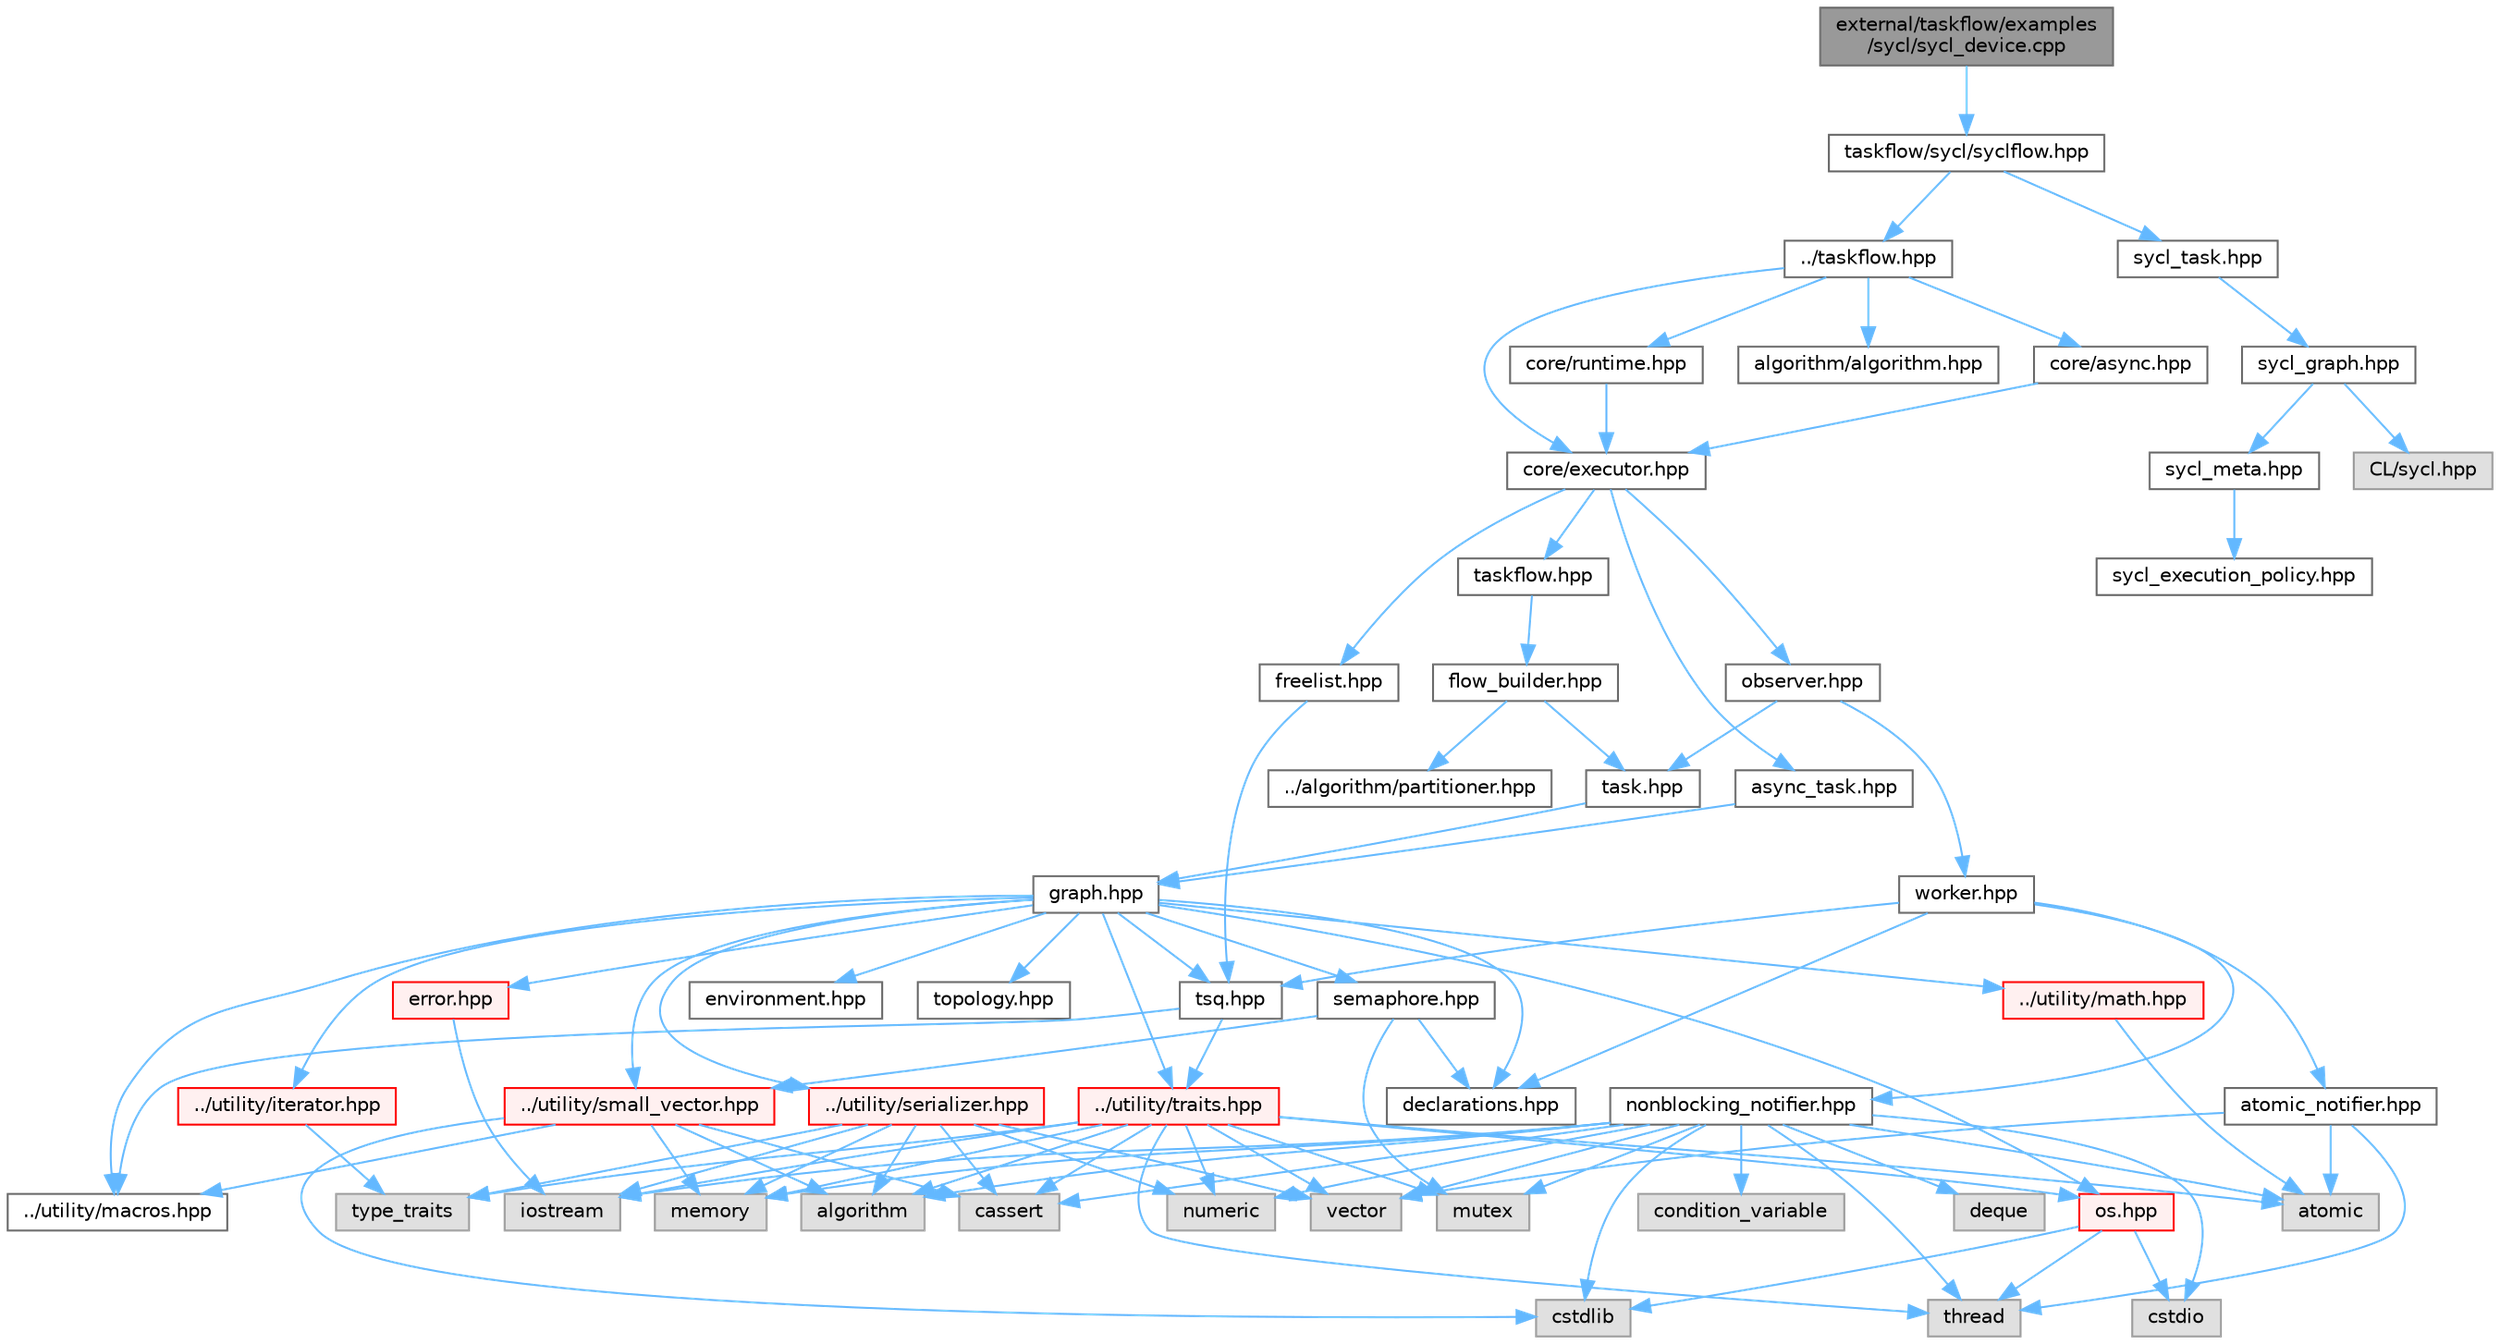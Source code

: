 digraph "external/taskflow/examples/sycl/sycl_device.cpp"
{
 // LATEX_PDF_SIZE
  bgcolor="transparent";
  edge [fontname=Helvetica,fontsize=10,labelfontname=Helvetica,labelfontsize=10];
  node [fontname=Helvetica,fontsize=10,shape=box,height=0.2,width=0.4];
  Node1 [id="Node000001",label="external/taskflow/examples\l/sycl/sycl_device.cpp",height=0.2,width=0.4,color="gray40", fillcolor="grey60", style="filled", fontcolor="black",tooltip=" "];
  Node1 -> Node2 [id="edge93_Node000001_Node000002",color="steelblue1",style="solid",tooltip=" "];
  Node2 [id="Node000002",label="taskflow/sycl/syclflow.hpp",height=0.2,width=0.4,color="grey40", fillcolor="white", style="filled",URL="$syclflow_8hpp.html",tooltip="main syclFlow include file"];
  Node2 -> Node3 [id="edge94_Node000002_Node000003",color="steelblue1",style="solid",tooltip=" "];
  Node3 [id="Node000003",label="../taskflow.hpp",height=0.2,width=0.4,color="grey40", fillcolor="white", style="filled",URL="$taskflow_8hpp.html",tooltip="main taskflow include file"];
  Node3 -> Node4 [id="edge95_Node000003_Node000004",color="steelblue1",style="solid",tooltip=" "];
  Node4 [id="Node000004",label="core/executor.hpp",height=0.2,width=0.4,color="grey40", fillcolor="white", style="filled",URL="$executor_8hpp.html",tooltip="executor include file"];
  Node4 -> Node5 [id="edge96_Node000004_Node000005",color="steelblue1",style="solid",tooltip=" "];
  Node5 [id="Node000005",label="observer.hpp",height=0.2,width=0.4,color="grey40", fillcolor="white", style="filled",URL="$observer_8hpp.html",tooltip="observer include file"];
  Node5 -> Node6 [id="edge97_Node000005_Node000006",color="steelblue1",style="solid",tooltip=" "];
  Node6 [id="Node000006",label="task.hpp",height=0.2,width=0.4,color="grey40", fillcolor="white", style="filled",URL="$task_8hpp.html",tooltip="task include file"];
  Node6 -> Node7 [id="edge98_Node000006_Node000007",color="steelblue1",style="solid",tooltip=" "];
  Node7 [id="Node000007",label="graph.hpp",height=0.2,width=0.4,color="grey40", fillcolor="white", style="filled",URL="$taskflow_2core_2graph_8hpp.html",tooltip="graph include file"];
  Node7 -> Node8 [id="edge99_Node000007_Node000008",color="steelblue1",style="solid",tooltip=" "];
  Node8 [id="Node000008",label="../utility/macros.hpp",height=0.2,width=0.4,color="grey40", fillcolor="white", style="filled",URL="$macros_8hpp.html",tooltip=" "];
  Node7 -> Node9 [id="edge100_Node000007_Node000009",color="steelblue1",style="solid",tooltip=" "];
  Node9 [id="Node000009",label="../utility/traits.hpp",height=0.2,width=0.4,color="red", fillcolor="#FFF0F0", style="filled",URL="$taskflow_2utility_2traits_8hpp.html",tooltip=" "];
  Node9 -> Node10 [id="edge101_Node000009_Node000010",color="steelblue1",style="solid",tooltip=" "];
  Node10 [id="Node000010",label="type_traits",height=0.2,width=0.4,color="grey60", fillcolor="#E0E0E0", style="filled",tooltip=" "];
  Node9 -> Node12 [id="edge102_Node000009_Node000012",color="steelblue1",style="solid",tooltip=" "];
  Node12 [id="Node000012",label="iostream",height=0.2,width=0.4,color="grey60", fillcolor="#E0E0E0", style="filled",tooltip=" "];
  Node9 -> Node14 [id="edge103_Node000009_Node000014",color="steelblue1",style="solid",tooltip=" "];
  Node14 [id="Node000014",label="mutex",height=0.2,width=0.4,color="grey60", fillcolor="#E0E0E0", style="filled",tooltip=" "];
  Node9 -> Node17 [id="edge104_Node000009_Node000017",color="steelblue1",style="solid",tooltip=" "];
  Node17 [id="Node000017",label="vector",height=0.2,width=0.4,color="grey60", fillcolor="#E0E0E0", style="filled",tooltip=" "];
  Node9 -> Node18 [id="edge105_Node000009_Node000018",color="steelblue1",style="solid",tooltip=" "];
  Node18 [id="Node000018",label="algorithm",height=0.2,width=0.4,color="grey60", fillcolor="#E0E0E0", style="filled",tooltip=" "];
  Node9 -> Node19 [id="edge106_Node000009_Node000019",color="steelblue1",style="solid",tooltip=" "];
  Node19 [id="Node000019",label="memory",height=0.2,width=0.4,color="grey60", fillcolor="#E0E0E0", style="filled",tooltip=" "];
  Node9 -> Node20 [id="edge107_Node000009_Node000020",color="steelblue1",style="solid",tooltip=" "];
  Node20 [id="Node000020",label="atomic",height=0.2,width=0.4,color="grey60", fillcolor="#E0E0E0", style="filled",tooltip=" "];
  Node9 -> Node21 [id="edge108_Node000009_Node000021",color="steelblue1",style="solid",tooltip=" "];
  Node21 [id="Node000021",label="thread",height=0.2,width=0.4,color="grey60", fillcolor="#E0E0E0", style="filled",tooltip=" "];
  Node9 -> Node28 [id="edge109_Node000009_Node000028",color="steelblue1",style="solid",tooltip=" "];
  Node28 [id="Node000028",label="numeric",height=0.2,width=0.4,color="grey60", fillcolor="#E0E0E0", style="filled",tooltip=" "];
  Node9 -> Node31 [id="edge110_Node000009_Node000031",color="steelblue1",style="solid",tooltip=" "];
  Node31 [id="Node000031",label="cassert",height=0.2,width=0.4,color="grey60", fillcolor="#E0E0E0", style="filled",tooltip=" "];
  Node9 -> Node37 [id="edge111_Node000009_Node000037",color="steelblue1",style="solid",tooltip=" "];
  Node37 [id="Node000037",label="os.hpp",height=0.2,width=0.4,color="red", fillcolor="#FFF0F0", style="filled",URL="$os_8hpp.html",tooltip=" "];
  Node37 -> Node38 [id="edge112_Node000037_Node000038",color="steelblue1",style="solid",tooltip=" "];
  Node38 [id="Node000038",label="cstdlib",height=0.2,width=0.4,color="grey60", fillcolor="#E0E0E0", style="filled",tooltip=" "];
  Node37 -> Node39 [id="edge113_Node000037_Node000039",color="steelblue1",style="solid",tooltip=" "];
  Node39 [id="Node000039",label="cstdio",height=0.2,width=0.4,color="grey60", fillcolor="#E0E0E0", style="filled",tooltip=" "];
  Node37 -> Node21 [id="edge114_Node000037_Node000021",color="steelblue1",style="solid",tooltip=" "];
  Node7 -> Node40 [id="edge115_Node000007_Node000040",color="steelblue1",style="solid",tooltip=" "];
  Node40 [id="Node000040",label="../utility/iterator.hpp",height=0.2,width=0.4,color="red", fillcolor="#FFF0F0", style="filled",URL="$iterator_8hpp.html",tooltip=" "];
  Node40 -> Node10 [id="edge116_Node000040_Node000010",color="steelblue1",style="solid",tooltip=" "];
  Node7 -> Node37 [id="edge117_Node000007_Node000037",color="steelblue1",style="solid",tooltip=" "];
  Node7 -> Node42 [id="edge118_Node000007_Node000042",color="steelblue1",style="solid",tooltip=" "];
  Node42 [id="Node000042",label="../utility/math.hpp",height=0.2,width=0.4,color="red", fillcolor="#FFF0F0", style="filled",URL="$math_8hpp.html",tooltip=" "];
  Node42 -> Node20 [id="edge119_Node000042_Node000020",color="steelblue1",style="solid",tooltip=" "];
  Node7 -> Node44 [id="edge120_Node000007_Node000044",color="steelblue1",style="solid",tooltip=" "];
  Node44 [id="Node000044",label="../utility/small_vector.hpp",height=0.2,width=0.4,color="red", fillcolor="#FFF0F0", style="filled",URL="$small__vector_8hpp.html",tooltip="small vector include file"];
  Node44 -> Node8 [id="edge121_Node000044_Node000008",color="steelblue1",style="solid",tooltip=" "];
  Node44 -> Node18 [id="edge122_Node000044_Node000018",color="steelblue1",style="solid",tooltip=" "];
  Node44 -> Node31 [id="edge123_Node000044_Node000031",color="steelblue1",style="solid",tooltip=" "];
  Node44 -> Node38 [id="edge124_Node000044_Node000038",color="steelblue1",style="solid",tooltip=" "];
  Node44 -> Node19 [id="edge125_Node000044_Node000019",color="steelblue1",style="solid",tooltip=" "];
  Node7 -> Node47 [id="edge126_Node000007_Node000047",color="steelblue1",style="solid",tooltip=" "];
  Node47 [id="Node000047",label="../utility/serializer.hpp",height=0.2,width=0.4,color="red", fillcolor="#FFF0F0", style="filled",URL="$taskflow_2utility_2serializer_8hpp.html",tooltip=" "];
  Node47 -> Node10 [id="edge127_Node000047_Node000010",color="steelblue1",style="solid",tooltip=" "];
  Node47 -> Node12 [id="edge128_Node000047_Node000012",color="steelblue1",style="solid",tooltip=" "];
  Node47 -> Node17 [id="edge129_Node000047_Node000017",color="steelblue1",style="solid",tooltip=" "];
  Node47 -> Node18 [id="edge130_Node000047_Node000018",color="steelblue1",style="solid",tooltip=" "];
  Node47 -> Node19 [id="edge131_Node000047_Node000019",color="steelblue1",style="solid",tooltip=" "];
  Node47 -> Node28 [id="edge132_Node000047_Node000028",color="steelblue1",style="solid",tooltip=" "];
  Node47 -> Node31 [id="edge133_Node000047_Node000031",color="steelblue1",style="solid",tooltip=" "];
  Node7 -> Node51 [id="edge134_Node000007_Node000051",color="steelblue1",style="solid",tooltip=" "];
  Node51 [id="Node000051",label="error.hpp",height=0.2,width=0.4,color="red", fillcolor="#FFF0F0", style="filled",URL="$error_8hpp.html",tooltip=" "];
  Node51 -> Node12 [id="edge135_Node000051_Node000012",color="steelblue1",style="solid",tooltip=" "];
  Node7 -> Node54 [id="edge136_Node000007_Node000054",color="steelblue1",style="solid",tooltip=" "];
  Node54 [id="Node000054",label="declarations.hpp",height=0.2,width=0.4,color="grey40", fillcolor="white", style="filled",URL="$declarations_8hpp.html",tooltip=" "];
  Node7 -> Node55 [id="edge137_Node000007_Node000055",color="steelblue1",style="solid",tooltip=" "];
  Node55 [id="Node000055",label="semaphore.hpp",height=0.2,width=0.4,color="grey40", fillcolor="white", style="filled",URL="$semaphore_8hpp.html",tooltip="semaphore include file"];
  Node55 -> Node14 [id="edge138_Node000055_Node000014",color="steelblue1",style="solid",tooltip=" "];
  Node55 -> Node54 [id="edge139_Node000055_Node000054",color="steelblue1",style="solid",tooltip=" "];
  Node55 -> Node44 [id="edge140_Node000055_Node000044",color="steelblue1",style="solid",tooltip=" "];
  Node7 -> Node56 [id="edge141_Node000007_Node000056",color="steelblue1",style="solid",tooltip=" "];
  Node56 [id="Node000056",label="environment.hpp",height=0.2,width=0.4,color="grey40", fillcolor="white", style="filled",URL="$environment_8hpp.html",tooltip=" "];
  Node7 -> Node57 [id="edge142_Node000007_Node000057",color="steelblue1",style="solid",tooltip=" "];
  Node57 [id="Node000057",label="topology.hpp",height=0.2,width=0.4,color="grey40", fillcolor="white", style="filled",URL="$topology_8hpp.html",tooltip=" "];
  Node7 -> Node58 [id="edge143_Node000007_Node000058",color="steelblue1",style="solid",tooltip=" "];
  Node58 [id="Node000058",label="tsq.hpp",height=0.2,width=0.4,color="grey40", fillcolor="white", style="filled",URL="$tsq_8hpp.html",tooltip="task queue include file"];
  Node58 -> Node8 [id="edge144_Node000058_Node000008",color="steelblue1",style="solid",tooltip=" "];
  Node58 -> Node9 [id="edge145_Node000058_Node000009",color="steelblue1",style="solid",tooltip=" "];
  Node5 -> Node59 [id="edge146_Node000005_Node000059",color="steelblue1",style="solid",tooltip=" "];
  Node59 [id="Node000059",label="worker.hpp",height=0.2,width=0.4,color="grey40", fillcolor="white", style="filled",URL="$worker_8hpp.html",tooltip="worker include file"];
  Node59 -> Node54 [id="edge147_Node000059_Node000054",color="steelblue1",style="solid",tooltip=" "];
  Node59 -> Node58 [id="edge148_Node000059_Node000058",color="steelblue1",style="solid",tooltip=" "];
  Node59 -> Node60 [id="edge149_Node000059_Node000060",color="steelblue1",style="solid",tooltip=" "];
  Node60 [id="Node000060",label="atomic_notifier.hpp",height=0.2,width=0.4,color="grey40", fillcolor="white", style="filled",URL="$atomic__notifier_8hpp.html",tooltip=" "];
  Node60 -> Node20 [id="edge150_Node000060_Node000020",color="steelblue1",style="solid",tooltip=" "];
  Node60 -> Node21 [id="edge151_Node000060_Node000021",color="steelblue1",style="solid",tooltip=" "];
  Node60 -> Node17 [id="edge152_Node000060_Node000017",color="steelblue1",style="solid",tooltip=" "];
  Node59 -> Node61 [id="edge153_Node000059_Node000061",color="steelblue1",style="solid",tooltip=" "];
  Node61 [id="Node000061",label="nonblocking_notifier.hpp",height=0.2,width=0.4,color="grey40", fillcolor="white", style="filled",URL="$nonblocking__notifier_8hpp.html",tooltip=" "];
  Node61 -> Node12 [id="edge154_Node000061_Node000012",color="steelblue1",style="solid",tooltip=" "];
  Node61 -> Node17 [id="edge155_Node000061_Node000017",color="steelblue1",style="solid",tooltip=" "];
  Node61 -> Node38 [id="edge156_Node000061_Node000038",color="steelblue1",style="solid",tooltip=" "];
  Node61 -> Node39 [id="edge157_Node000061_Node000039",color="steelblue1",style="solid",tooltip=" "];
  Node61 -> Node20 [id="edge158_Node000061_Node000020",color="steelblue1",style="solid",tooltip=" "];
  Node61 -> Node19 [id="edge159_Node000061_Node000019",color="steelblue1",style="solid",tooltip=" "];
  Node61 -> Node62 [id="edge160_Node000061_Node000062",color="steelblue1",style="solid",tooltip=" "];
  Node62 [id="Node000062",label="deque",height=0.2,width=0.4,color="grey60", fillcolor="#E0E0E0", style="filled",tooltip=" "];
  Node61 -> Node14 [id="edge161_Node000061_Node000014",color="steelblue1",style="solid",tooltip=" "];
  Node61 -> Node63 [id="edge162_Node000061_Node000063",color="steelblue1",style="solid",tooltip=" "];
  Node63 [id="Node000063",label="condition_variable",height=0.2,width=0.4,color="grey60", fillcolor="#E0E0E0", style="filled",tooltip=" "];
  Node61 -> Node21 [id="edge163_Node000061_Node000021",color="steelblue1",style="solid",tooltip=" "];
  Node61 -> Node18 [id="edge164_Node000061_Node000018",color="steelblue1",style="solid",tooltip=" "];
  Node61 -> Node28 [id="edge165_Node000061_Node000028",color="steelblue1",style="solid",tooltip=" "];
  Node61 -> Node31 [id="edge166_Node000061_Node000031",color="steelblue1",style="solid",tooltip=" "];
  Node4 -> Node64 [id="edge167_Node000004_Node000064",color="steelblue1",style="solid",tooltip=" "];
  Node64 [id="Node000064",label="taskflow.hpp",height=0.2,width=0.4,color="grey40", fillcolor="white", style="filled",URL="$core_2taskflow_8hpp.html",tooltip="taskflow include file"];
  Node64 -> Node65 [id="edge168_Node000064_Node000065",color="steelblue1",style="solid",tooltip=" "];
  Node65 [id="Node000065",label="flow_builder.hpp",height=0.2,width=0.4,color="grey40", fillcolor="white", style="filled",URL="$flow__builder_8hpp.html",tooltip="flow builder include file"];
  Node65 -> Node6 [id="edge169_Node000065_Node000006",color="steelblue1",style="solid",tooltip=" "];
  Node65 -> Node66 [id="edge170_Node000065_Node000066",color="steelblue1",style="solid",tooltip=" "];
  Node66 [id="Node000066",label="../algorithm/partitioner.hpp",height=0.2,width=0.4,color="grey40", fillcolor="white", style="filled",URL="$partitioner_8hpp.html",tooltip="partitioner include file"];
  Node4 -> Node67 [id="edge171_Node000004_Node000067",color="steelblue1",style="solid",tooltip=" "];
  Node67 [id="Node000067",label="async_task.hpp",height=0.2,width=0.4,color="grey40", fillcolor="white", style="filled",URL="$taskflow_2core_2async__task_8hpp.html",tooltip="asynchronous task include file"];
  Node67 -> Node7 [id="edge172_Node000067_Node000007",color="steelblue1",style="solid",tooltip=" "];
  Node4 -> Node68 [id="edge173_Node000004_Node000068",color="steelblue1",style="solid",tooltip=" "];
  Node68 [id="Node000068",label="freelist.hpp",height=0.2,width=0.4,color="grey40", fillcolor="white", style="filled",URL="$freelist_8hpp.html",tooltip=" "];
  Node68 -> Node58 [id="edge174_Node000068_Node000058",color="steelblue1",style="solid",tooltip=" "];
  Node3 -> Node69 [id="edge175_Node000003_Node000069",color="steelblue1",style="solid",tooltip=" "];
  Node69 [id="Node000069",label="core/runtime.hpp",height=0.2,width=0.4,color="grey40", fillcolor="white", style="filled",URL="$runtime_8hpp.html",tooltip=" "];
  Node69 -> Node4 [id="edge176_Node000069_Node000004",color="steelblue1",style="solid",tooltip=" "];
  Node3 -> Node70 [id="edge177_Node000003_Node000070",color="steelblue1",style="solid",tooltip=" "];
  Node70 [id="Node000070",label="core/async.hpp",height=0.2,width=0.4,color="grey40", fillcolor="white", style="filled",URL="$async_8hpp.html",tooltip=" "];
  Node70 -> Node4 [id="edge178_Node000070_Node000004",color="steelblue1",style="solid",tooltip=" "];
  Node3 -> Node71 [id="edge179_Node000003_Node000071",color="steelblue1",style="solid",tooltip=" "];
  Node71 [id="Node000071",label="algorithm/algorithm.hpp",height=0.2,width=0.4,color="grey40", fillcolor="white", style="filled",URL="$algorithm_8hpp.html",tooltip=" "];
  Node2 -> Node72 [id="edge180_Node000002_Node000072",color="steelblue1",style="solid",tooltip=" "];
  Node72 [id="Node000072",label="sycl_task.hpp",height=0.2,width=0.4,color="grey40", fillcolor="white", style="filled",URL="$sycl__task_8hpp.html",tooltip="syclTask include file"];
  Node72 -> Node73 [id="edge181_Node000072_Node000073",color="steelblue1",style="solid",tooltip=" "];
  Node73 [id="Node000073",label="sycl_graph.hpp",height=0.2,width=0.4,color="grey40", fillcolor="white", style="filled",URL="$sycl__graph_8hpp.html",tooltip=" "];
  Node73 -> Node74 [id="edge182_Node000073_Node000074",color="steelblue1",style="solid",tooltip=" "];
  Node74 [id="Node000074",label="CL/sycl.hpp",height=0.2,width=0.4,color="grey60", fillcolor="#E0E0E0", style="filled",tooltip=" "];
  Node73 -> Node75 [id="edge183_Node000073_Node000075",color="steelblue1",style="solid",tooltip=" "];
  Node75 [id="Node000075",label="sycl_meta.hpp",height=0.2,width=0.4,color="grey40", fillcolor="white", style="filled",URL="$sycl__meta_8hpp.html",tooltip=" "];
  Node75 -> Node76 [id="edge184_Node000075_Node000076",color="steelblue1",style="solid",tooltip=" "];
  Node76 [id="Node000076",label="sycl_execution_policy.hpp",height=0.2,width=0.4,color="grey40", fillcolor="white", style="filled",URL="$sycl__execution__policy_8hpp.html",tooltip="SYCL execution policy include file"];
}
